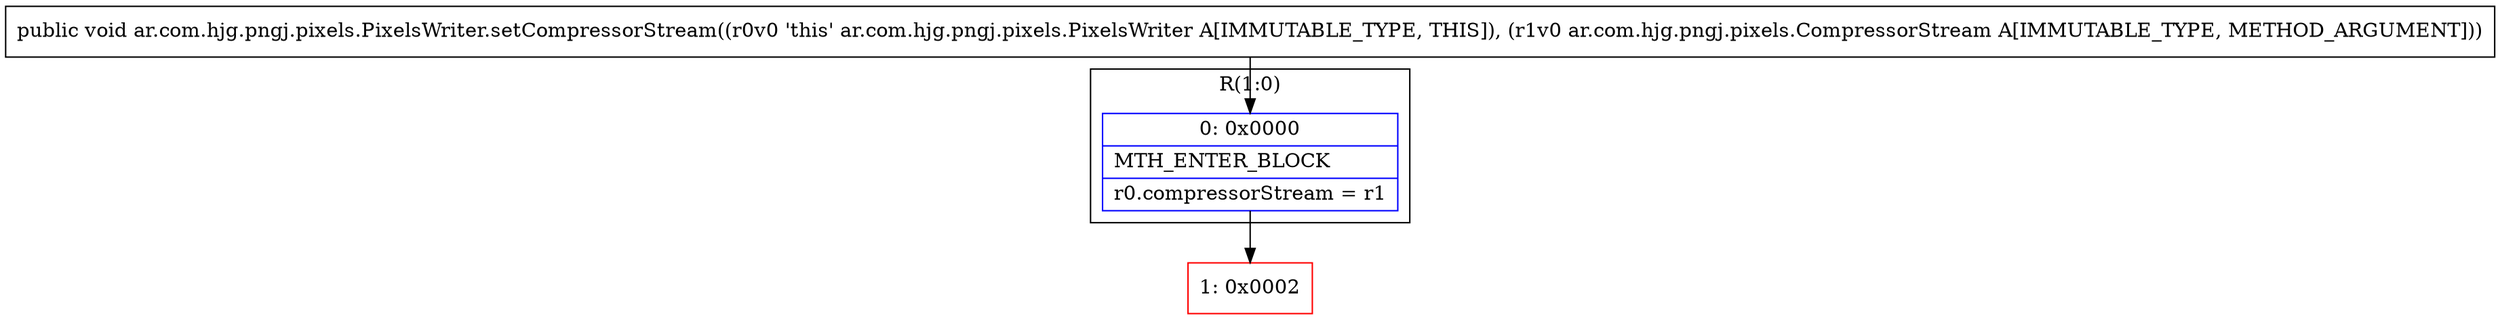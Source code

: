 digraph "CFG forar.com.hjg.pngj.pixels.PixelsWriter.setCompressorStream(Lar\/com\/hjg\/pngj\/pixels\/CompressorStream;)V" {
subgraph cluster_Region_31261116 {
label = "R(1:0)";
node [shape=record,color=blue];
Node_0 [shape=record,label="{0\:\ 0x0000|MTH_ENTER_BLOCK\l|r0.compressorStream = r1\l}"];
}
Node_1 [shape=record,color=red,label="{1\:\ 0x0002}"];
MethodNode[shape=record,label="{public void ar.com.hjg.pngj.pixels.PixelsWriter.setCompressorStream((r0v0 'this' ar.com.hjg.pngj.pixels.PixelsWriter A[IMMUTABLE_TYPE, THIS]), (r1v0 ar.com.hjg.pngj.pixels.CompressorStream A[IMMUTABLE_TYPE, METHOD_ARGUMENT])) }"];
MethodNode -> Node_0;
Node_0 -> Node_1;
}

